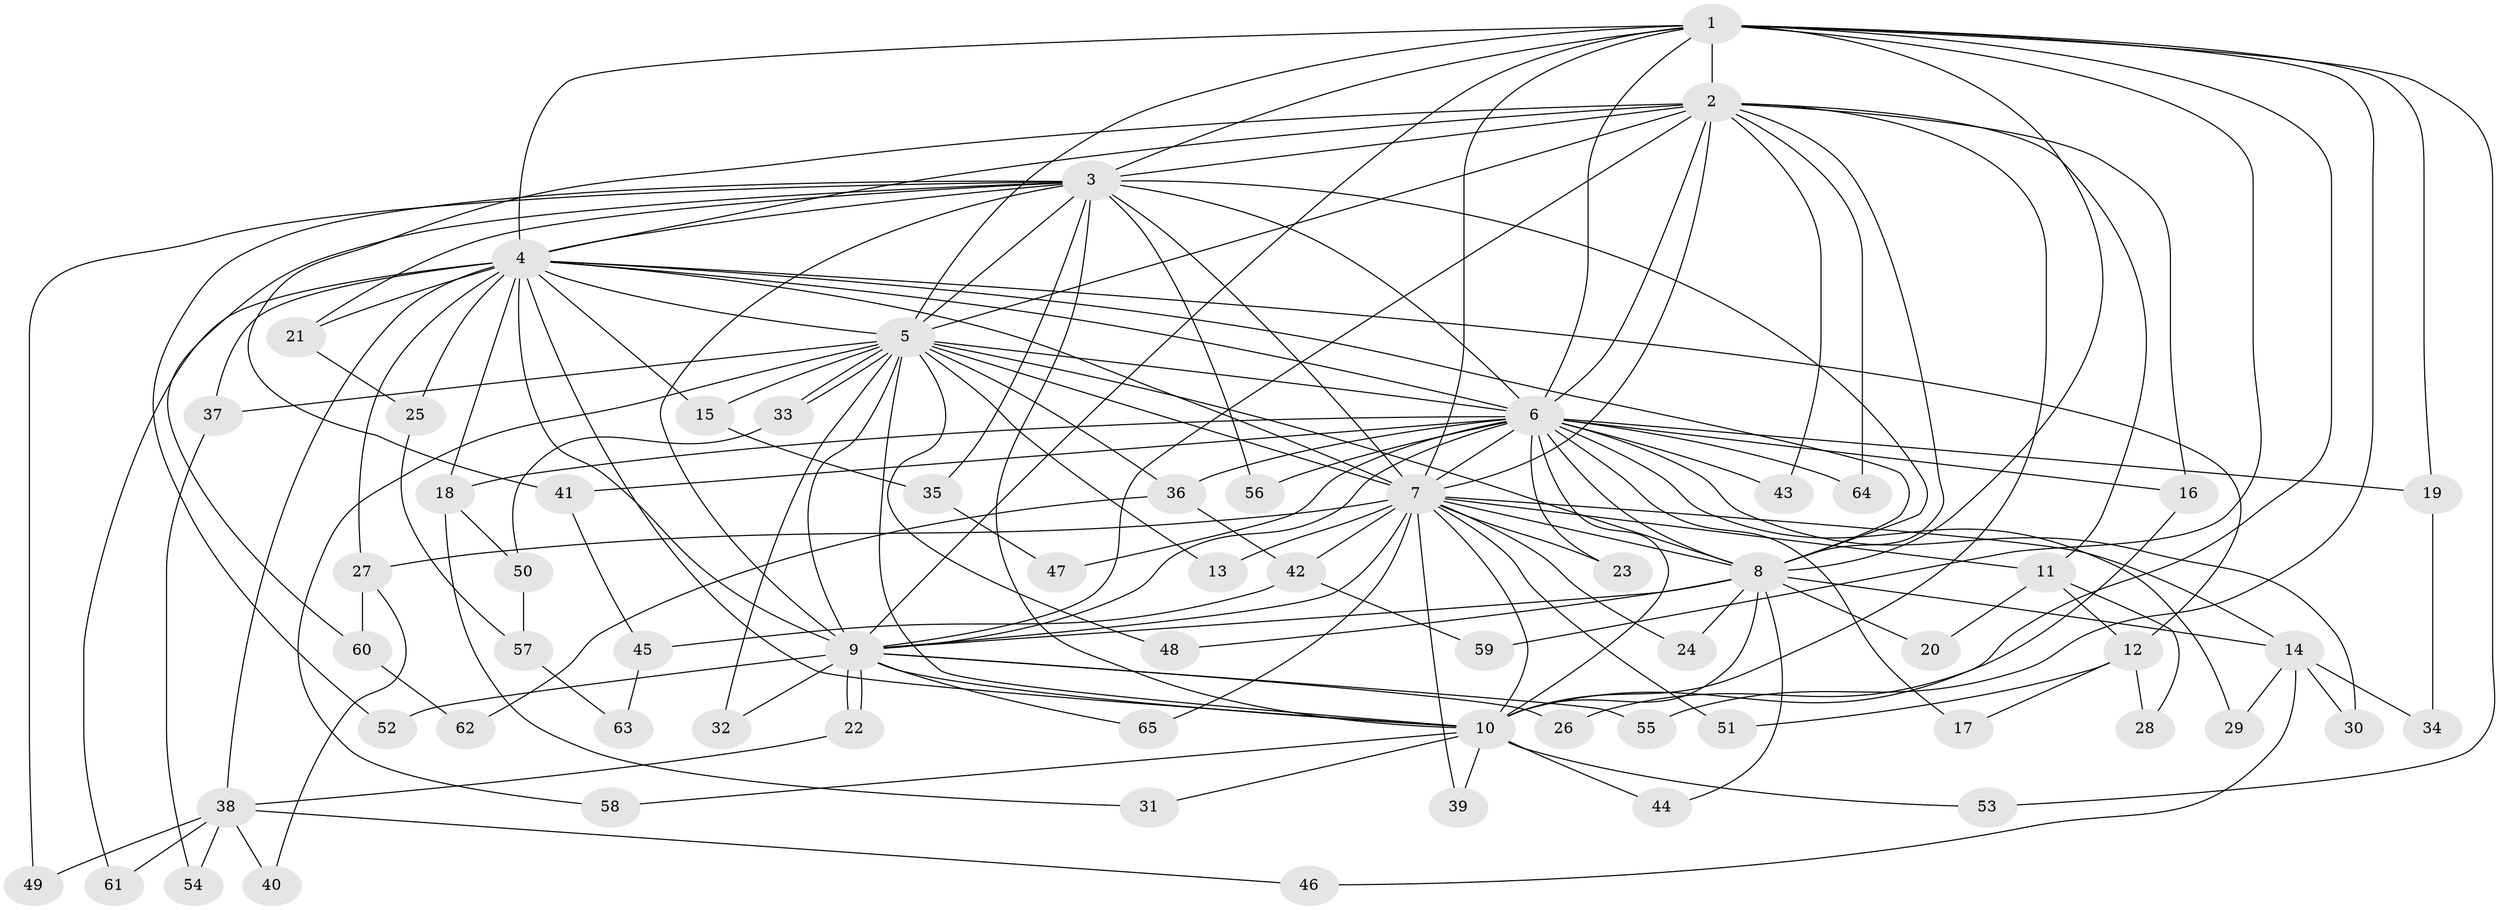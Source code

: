 // coarse degree distribution, {10: 0.022727272727272728, 19: 0.022727272727272728, 13: 0.022727272727272728, 22: 0.022727272727272728, 17: 0.022727272727272728, 15: 0.022727272727272728, 12: 0.022727272727272728, 5: 0.045454545454545456, 2: 0.45454545454545453, 6: 0.022727272727272728, 3: 0.18181818181818182, 4: 0.09090909090909091, 7: 0.022727272727272728, 1: 0.022727272727272728}
// Generated by graph-tools (version 1.1) at 2025/51/02/27/25 19:51:50]
// undirected, 65 vertices, 155 edges
graph export_dot {
graph [start="1"]
  node [color=gray90,style=filled];
  1;
  2;
  3;
  4;
  5;
  6;
  7;
  8;
  9;
  10;
  11;
  12;
  13;
  14;
  15;
  16;
  17;
  18;
  19;
  20;
  21;
  22;
  23;
  24;
  25;
  26;
  27;
  28;
  29;
  30;
  31;
  32;
  33;
  34;
  35;
  36;
  37;
  38;
  39;
  40;
  41;
  42;
  43;
  44;
  45;
  46;
  47;
  48;
  49;
  50;
  51;
  52;
  53;
  54;
  55;
  56;
  57;
  58;
  59;
  60;
  61;
  62;
  63;
  64;
  65;
  1 -- 2;
  1 -- 3;
  1 -- 4;
  1 -- 5;
  1 -- 6;
  1 -- 7;
  1 -- 8;
  1 -- 9;
  1 -- 10;
  1 -- 19;
  1 -- 53;
  1 -- 55;
  1 -- 59;
  2 -- 3;
  2 -- 4;
  2 -- 5;
  2 -- 6;
  2 -- 7;
  2 -- 8;
  2 -- 9;
  2 -- 10;
  2 -- 11;
  2 -- 16;
  2 -- 41;
  2 -- 43;
  2 -- 64;
  3 -- 4;
  3 -- 5;
  3 -- 6;
  3 -- 7;
  3 -- 8;
  3 -- 9;
  3 -- 10;
  3 -- 21;
  3 -- 35;
  3 -- 49;
  3 -- 52;
  3 -- 56;
  3 -- 60;
  4 -- 5;
  4 -- 6;
  4 -- 7;
  4 -- 8;
  4 -- 9;
  4 -- 10;
  4 -- 12;
  4 -- 15;
  4 -- 18;
  4 -- 21;
  4 -- 25;
  4 -- 27;
  4 -- 37;
  4 -- 38;
  4 -- 61;
  5 -- 6;
  5 -- 7;
  5 -- 8;
  5 -- 9;
  5 -- 10;
  5 -- 13;
  5 -- 15;
  5 -- 32;
  5 -- 33;
  5 -- 33;
  5 -- 36;
  5 -- 37;
  5 -- 48;
  5 -- 58;
  6 -- 7;
  6 -- 8;
  6 -- 9;
  6 -- 10;
  6 -- 16;
  6 -- 17;
  6 -- 18;
  6 -- 19;
  6 -- 23;
  6 -- 29;
  6 -- 30;
  6 -- 36;
  6 -- 41;
  6 -- 43;
  6 -- 47;
  6 -- 56;
  6 -- 64;
  7 -- 8;
  7 -- 9;
  7 -- 10;
  7 -- 11;
  7 -- 13;
  7 -- 14;
  7 -- 23;
  7 -- 24;
  7 -- 27;
  7 -- 39;
  7 -- 42;
  7 -- 51;
  7 -- 65;
  8 -- 9;
  8 -- 10;
  8 -- 14;
  8 -- 20;
  8 -- 24;
  8 -- 44;
  8 -- 48;
  9 -- 10;
  9 -- 22;
  9 -- 22;
  9 -- 26;
  9 -- 32;
  9 -- 52;
  9 -- 55;
  9 -- 65;
  10 -- 31;
  10 -- 39;
  10 -- 44;
  10 -- 53;
  10 -- 58;
  11 -- 12;
  11 -- 20;
  11 -- 28;
  12 -- 17;
  12 -- 28;
  12 -- 51;
  14 -- 29;
  14 -- 30;
  14 -- 34;
  14 -- 46;
  15 -- 35;
  16 -- 26;
  18 -- 31;
  18 -- 50;
  19 -- 34;
  21 -- 25;
  22 -- 38;
  25 -- 57;
  27 -- 40;
  27 -- 60;
  33 -- 50;
  35 -- 47;
  36 -- 42;
  36 -- 62;
  37 -- 54;
  38 -- 40;
  38 -- 46;
  38 -- 49;
  38 -- 54;
  38 -- 61;
  41 -- 45;
  42 -- 45;
  42 -- 59;
  45 -- 63;
  50 -- 57;
  57 -- 63;
  60 -- 62;
}
